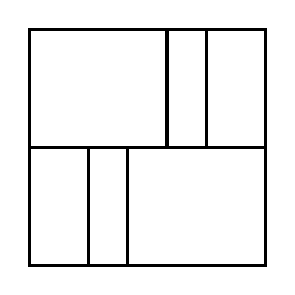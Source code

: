 \begin{tikzpicture}[very thick, scale=.5]
    \draw (0,3) rectangle (7/2,6);
    \draw (7/2,3) rectangle (9/2,6);
    \draw (9/2,3) rectangle (6,6);
    \draw (0,0) rectangle (3/2,3);
    \draw (3/2,0) rectangle (5/2,3);
    \draw (5/2,0) rectangle (6,3);
\end{tikzpicture}
